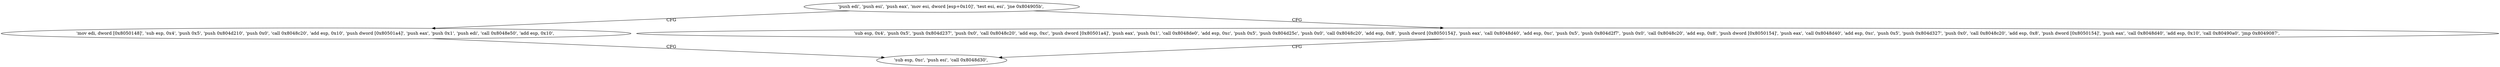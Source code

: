 digraph "func" {
"134516672" [label = "'push edi', 'push esi', 'push eax', 'mov esi, dword [esp+0x10]', 'test esi, esi', 'jne 0x804905b', " ]
"134516827" [label = "'mov edi, dword [0x8050148]', 'sub esp, 0x4', 'push 0x5', 'push 0x804d210', 'push 0x0', 'call 0x8048c20', 'add esp, 0x10', 'push dword [0x80501a4]', 'push eax', 'push 0x1', 'push edi', 'call 0x8048e50', 'add esp, 0x10', " ]
"134516687" [label = "'sub esp, 0x4', 'push 0x5', 'push 0x804d237', 'push 0x0', 'call 0x8048c20', 'add esp, 0xc', 'push dword [0x80501a4]', 'push eax', 'push 0x1', 'call 0x8048de0', 'add esp, 0xc', 'push 0x5', 'push 0x804d25c', 'push 0x0', 'call 0x8048c20', 'add esp, 0x8', 'push dword [0x8050154]', 'push eax', 'call 0x8048d40', 'add esp, 0xc', 'push 0x5', 'push 0x804d2f7', 'push 0x0', 'call 0x8048c20', 'add esp, 0x8', 'push dword [0x8050154]', 'push eax', 'call 0x8048d40', 'add esp, 0xc', 'push 0x5', 'push 0x804d327', 'push 0x0', 'call 0x8048c20', 'add esp, 0x8', 'push dword [0x8050154]', 'push eax', 'call 0x8048d40', 'add esp, 0x10', 'call 0x80490a0', 'jmp 0x8049087', " ]
"134516871" [label = "'sub esp, 0xc', 'push esi', 'call 0x8048d30', " ]
"134516672" -> "134516827" [ label = "CFG" ]
"134516672" -> "134516687" [ label = "CFG" ]
"134516827" -> "134516871" [ label = "CFG" ]
"134516687" -> "134516871" [ label = "CFG" ]
}
